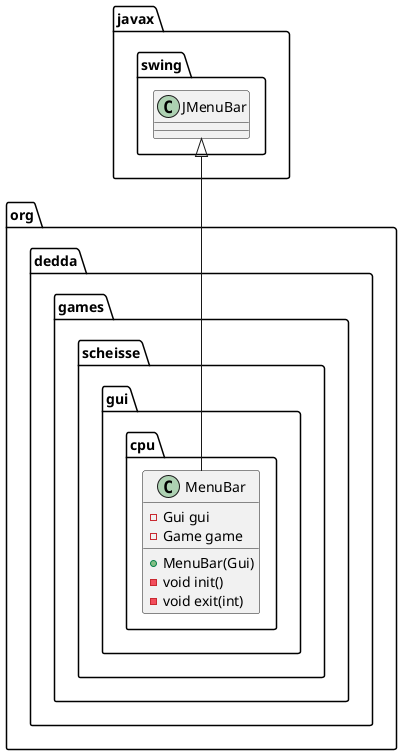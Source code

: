 @startuml
class javax.swing.JMenuBar

class org.dedda.games.scheisse.gui.cpu.MenuBar{
    - Gui gui
    - Game game
    + MenuBar(Gui)
    - void init()
    - void exit(int)
}

javax.swing.JMenuBar <|-- org.dedda.games.scheisse.gui.cpu.MenuBar
@enduml